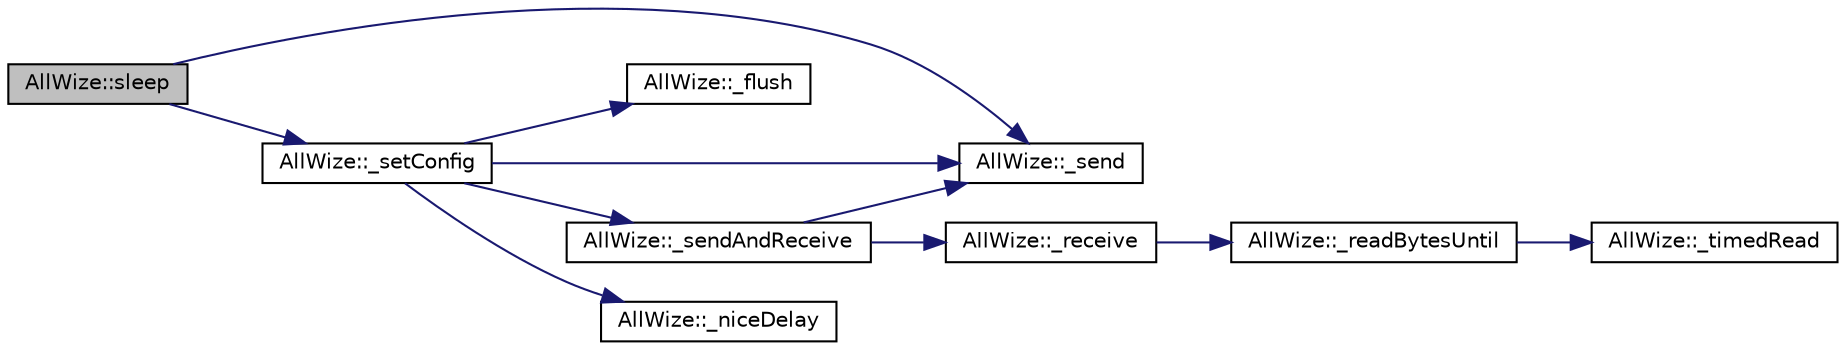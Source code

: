 digraph "AllWize::sleep"
{
  edge [fontname="Helvetica",fontsize="10",labelfontname="Helvetica",labelfontsize="10"];
  node [fontname="Helvetica",fontsize="10",shape=record];
  rankdir="LR";
  Node1679 [label="AllWize::sleep",height=0.2,width=0.4,color="black", fillcolor="grey75", style="filled", fontcolor="black"];
  Node1679 -> Node1680 [color="midnightblue",fontsize="10",style="solid",fontname="Helvetica"];
  Node1680 [label="AllWize::_setConfig",height=0.2,width=0.4,color="black", fillcolor="white", style="filled",URL="$classAllWize.html#a493af0599b973f713192b175000264e6",tooltip="Sets or unsets config mode. "];
  Node1680 -> Node1681 [color="midnightblue",fontsize="10",style="solid",fontname="Helvetica"];
  Node1681 [label="AllWize::_flush",height=0.2,width=0.4,color="black", fillcolor="white", style="filled",URL="$classAllWize.html#ace21941ce1a1174ef567c1a269ebf551",tooltip="Flushes the serial line to the module. "];
  Node1680 -> Node1682 [color="midnightblue",fontsize="10",style="solid",fontname="Helvetica"];
  Node1682 [label="AllWize::_sendAndReceive",height=0.2,width=0.4,color="black", fillcolor="white", style="filled",URL="$classAllWize.html#af4c575f742b3c2a837058846b83fbfe1",tooltip="Sends a binary buffer and waits for response. Returns the number of bytes received and stored in the ..."];
  Node1682 -> Node1683 [color="midnightblue",fontsize="10",style="solid",fontname="Helvetica"];
  Node1683 [label="AllWize::_send",height=0.2,width=0.4,color="black", fillcolor="white", style="filled",URL="$classAllWize.html#ac194cac5fd63b864ef567fb7a51a2ac9",tooltip="Sends a binary buffer to the module UART. Returns the number of bytes actually sent. "];
  Node1682 -> Node1684 [color="midnightblue",fontsize="10",style="solid",fontname="Helvetica"];
  Node1684 [label="AllWize::_receive",height=0.2,width=0.4,color="black", fillcolor="white", style="filled",URL="$classAllWize.html#a197c8bd0c47789acefd4e360ca697feb",tooltip="Listens to incoming data from the module until timeout or END_OF_RESPONSE. "];
  Node1684 -> Node1685 [color="midnightblue",fontsize="10",style="solid",fontname="Helvetica"];
  Node1685 [label="AllWize::_readBytesUntil",height=0.2,width=0.4,color="black", fillcolor="white", style="filled",URL="$classAllWize.html#a3cdbc480293b0e3c24107c549b485d5c",tooltip="Reads the stream buffer up to a certain char or times out. "];
  Node1685 -> Node1686 [color="midnightblue",fontsize="10",style="solid",fontname="Helvetica"];
  Node1686 [label="AllWize::_timedRead",height=0.2,width=0.4,color="black", fillcolor="white", style="filled",URL="$classAllWize.html#ac33ba05cebc3de22babb477922a07eaf",tooltip="Reads a byte from the stream with a timeout. "];
  Node1680 -> Node1683 [color="midnightblue",fontsize="10",style="solid",fontname="Helvetica"];
  Node1680 -> Node1687 [color="midnightblue",fontsize="10",style="solid",fontname="Helvetica"];
  Node1687 [label="AllWize::_niceDelay",height=0.2,width=0.4,color="black", fillcolor="white", style="filled",URL="$classAllWize.html#afeed45d2a47e184092d6dcd64c22fb72",tooltip="Does a non-blocking delay. "];
  Node1679 -> Node1683 [color="midnightblue",fontsize="10",style="solid",fontname="Helvetica"];
}
